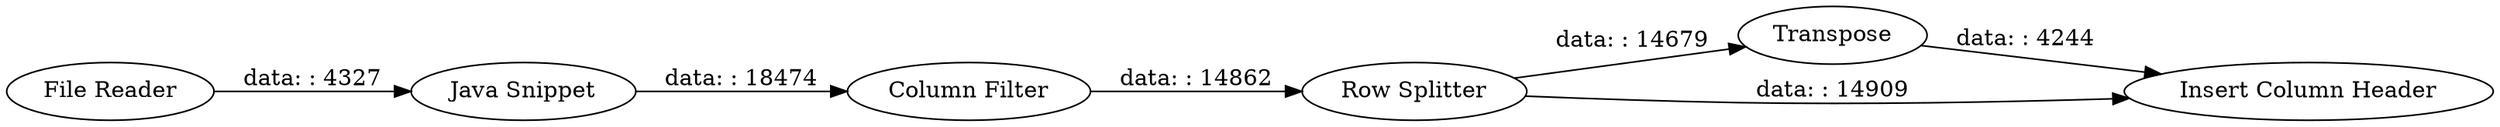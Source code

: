 digraph {
	"8466143313894604262_31" [label="Column Filter"]
	"8466143313894604262_27" [label="File Reader"]
	"8466143313894604262_29" [label="Java Snippet"]
	"8466143313894604262_33" [label=Transpose]
	"8466143313894604262_30" [label="Row Splitter"]
	"8466143313894604262_32" [label="Insert Column Header"]
	"8466143313894604262_33" -> "8466143313894604262_32" [label="data: : 4244"]
	"8466143313894604262_27" -> "8466143313894604262_29" [label="data: : 4327"]
	"8466143313894604262_30" -> "8466143313894604262_33" [label="data: : 14679"]
	"8466143313894604262_29" -> "8466143313894604262_31" [label="data: : 18474"]
	"8466143313894604262_30" -> "8466143313894604262_32" [label="data: : 14909"]
	"8466143313894604262_31" -> "8466143313894604262_30" [label="data: : 14862"]
	rankdir=LR
}

